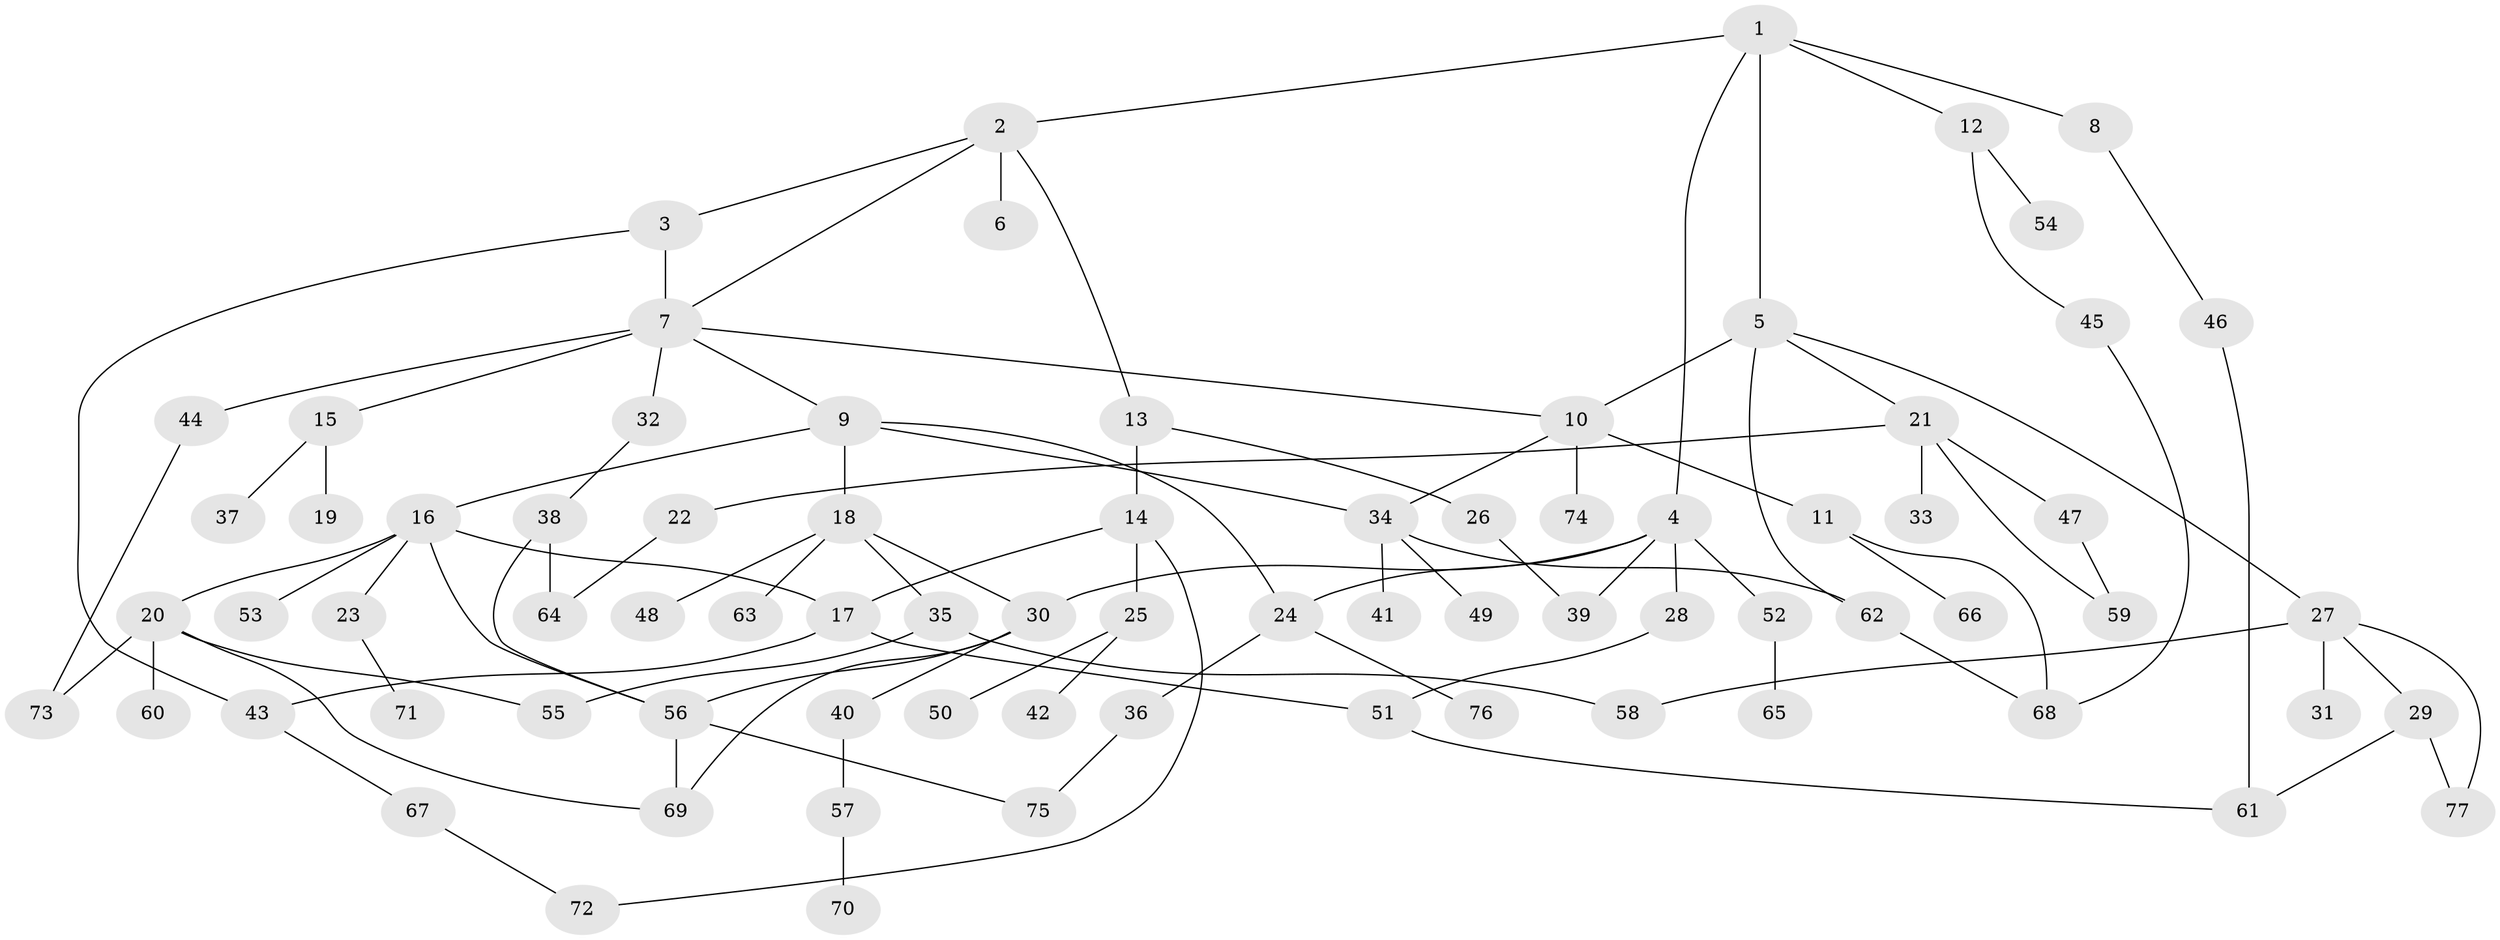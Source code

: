 // Generated by graph-tools (version 1.1) at 2025/41/03/09/25 04:41:54]
// undirected, 77 vertices, 102 edges
graph export_dot {
graph [start="1"]
  node [color=gray90,style=filled];
  1;
  2;
  3;
  4;
  5;
  6;
  7;
  8;
  9;
  10;
  11;
  12;
  13;
  14;
  15;
  16;
  17;
  18;
  19;
  20;
  21;
  22;
  23;
  24;
  25;
  26;
  27;
  28;
  29;
  30;
  31;
  32;
  33;
  34;
  35;
  36;
  37;
  38;
  39;
  40;
  41;
  42;
  43;
  44;
  45;
  46;
  47;
  48;
  49;
  50;
  51;
  52;
  53;
  54;
  55;
  56;
  57;
  58;
  59;
  60;
  61;
  62;
  63;
  64;
  65;
  66;
  67;
  68;
  69;
  70;
  71;
  72;
  73;
  74;
  75;
  76;
  77;
  1 -- 2;
  1 -- 4;
  1 -- 5;
  1 -- 8;
  1 -- 12;
  2 -- 3;
  2 -- 6;
  2 -- 7;
  2 -- 13;
  3 -- 7;
  3 -- 43;
  4 -- 24;
  4 -- 28;
  4 -- 30;
  4 -- 39;
  4 -- 52;
  5 -- 10;
  5 -- 21;
  5 -- 27;
  5 -- 62;
  7 -- 9;
  7 -- 15;
  7 -- 32;
  7 -- 44;
  7 -- 10;
  8 -- 46;
  9 -- 16;
  9 -- 18;
  9 -- 34;
  9 -- 24;
  10 -- 11;
  10 -- 74;
  10 -- 34;
  11 -- 66;
  11 -- 68;
  12 -- 45;
  12 -- 54;
  13 -- 14;
  13 -- 26;
  14 -- 25;
  14 -- 72;
  14 -- 17;
  15 -- 19;
  15 -- 37;
  16 -- 17;
  16 -- 20;
  16 -- 23;
  16 -- 53;
  16 -- 56;
  17 -- 43;
  17 -- 51;
  18 -- 35;
  18 -- 48;
  18 -- 63;
  18 -- 30;
  20 -- 55;
  20 -- 60;
  20 -- 73;
  20 -- 69;
  21 -- 22;
  21 -- 33;
  21 -- 47;
  21 -- 59;
  22 -- 64;
  23 -- 71;
  24 -- 36;
  24 -- 76;
  25 -- 42;
  25 -- 50;
  26 -- 39;
  27 -- 29;
  27 -- 31;
  27 -- 58;
  27 -- 77;
  28 -- 51;
  29 -- 77;
  29 -- 61;
  30 -- 40;
  30 -- 69;
  30 -- 56;
  32 -- 38;
  34 -- 41;
  34 -- 49;
  34 -- 62;
  35 -- 55;
  35 -- 58;
  36 -- 75;
  38 -- 56;
  38 -- 64;
  40 -- 57;
  43 -- 67;
  44 -- 73;
  45 -- 68;
  46 -- 61;
  47 -- 59;
  51 -- 61;
  52 -- 65;
  56 -- 75;
  56 -- 69;
  57 -- 70;
  62 -- 68;
  67 -- 72;
}
